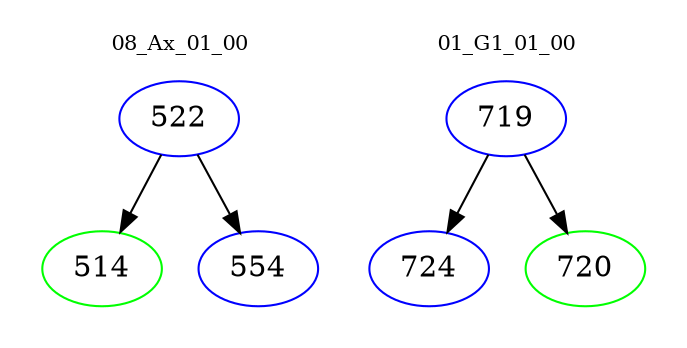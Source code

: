 digraph{
subgraph cluster_0 {
color = white
label = "08_Ax_01_00";
fontsize=10;
T0_522 [label="522", color="blue"]
T0_522 -> T0_514 [color="black"]
T0_514 [label="514", color="green"]
T0_522 -> T0_554 [color="black"]
T0_554 [label="554", color="blue"]
}
subgraph cluster_1 {
color = white
label = "01_G1_01_00";
fontsize=10;
T1_719 [label="719", color="blue"]
T1_719 -> T1_724 [color="black"]
T1_724 [label="724", color="blue"]
T1_719 -> T1_720 [color="black"]
T1_720 [label="720", color="green"]
}
}
